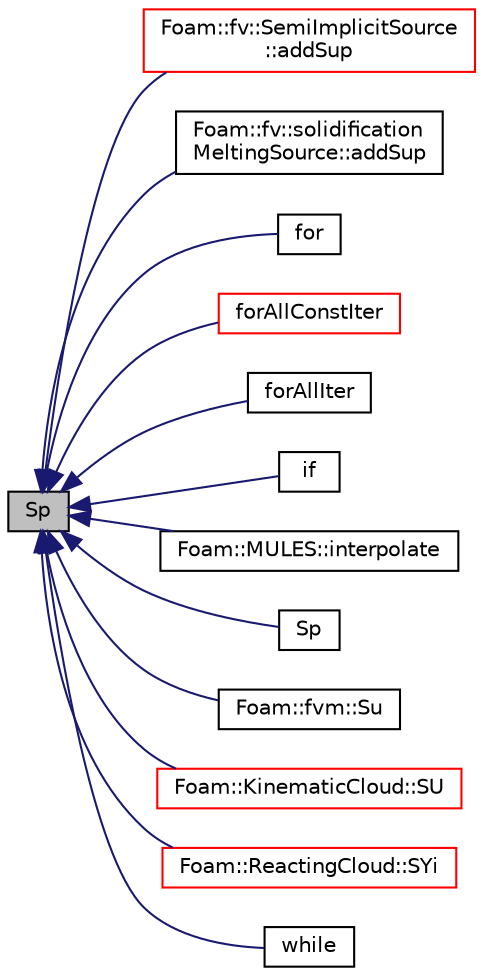 digraph "Sp"
{
  bgcolor="transparent";
  edge [fontname="Helvetica",fontsize="10",labelfontname="Helvetica",labelfontsize="10"];
  node [fontname="Helvetica",fontsize="10",shape=record];
  rankdir="LR";
  Node1 [label="Sp",height=0.2,width=0.4,color="black", fillcolor="grey75", style="filled", fontcolor="black"];
  Node1 -> Node2 [dir="back",color="midnightblue",fontsize="10",style="solid",fontname="Helvetica"];
  Node2 [label="Foam::fv::SemiImplicitSource\l::addSup",height=0.2,width=0.4,color="red",URL="$a02277.html#a1ee48a8055fa0cf69ffb5ed424c93bb5",tooltip="Add explicit contribution to equation. "];
  Node1 -> Node3 [dir="back",color="midnightblue",fontsize="10",style="solid",fontname="Helvetica"];
  Node3 [label="Foam::fv::solidification\lMeltingSource::addSup",height=0.2,width=0.4,color="black",URL="$a02376.html#a921ab0aacd899760d7f4a2ec0b0241bd",tooltip="Add implicit contribution to momentum equation. "];
  Node1 -> Node4 [dir="back",color="midnightblue",fontsize="10",style="solid",fontname="Helvetica"];
  Node4 [label="for",height=0.2,width=0.4,color="black",URL="$a03270.html#ae9610aff8f04c828f9db802f66a18f67"];
  Node1 -> Node5 [dir="back",color="midnightblue",fontsize="10",style="solid",fontname="Helvetica"];
  Node5 [label="forAllConstIter",height=0.2,width=0.4,color="red",URL="$a02966.html#ae21e2836509b0fa7f7cedf6493b11b09"];
  Node1 -> Node6 [dir="back",color="midnightblue",fontsize="10",style="solid",fontname="Helvetica"];
  Node6 [label="forAllIter",height=0.2,width=0.4,color="black",URL="$a03425.html#aaaca96f2de03e39be860dca1ff20ef39"];
  Node1 -> Node7 [dir="back",color="midnightblue",fontsize="10",style="solid",fontname="Helvetica"];
  Node7 [label="if",height=0.2,width=0.4,color="black",URL="$a02964.html#a8b7f998449b569bf0b55d8c54cbac3cc"];
  Node1 -> Node8 [dir="back",color="midnightblue",fontsize="10",style="solid",fontname="Helvetica"];
  Node8 [label="Foam::MULES::interpolate",height=0.2,width=0.4,color="black",URL="$a10800.html#a4af43c1eb899cea598bb952c0b19e55d"];
  Node1 -> Node9 [dir="back",color="midnightblue",fontsize="10",style="solid",fontname="Helvetica"];
  Node9 [label="Sp",height=0.2,width=0.4,color="black",URL="$a10776.html#a07f9d072f70ee6a728cc53a5cd8ef7e7"];
  Node1 -> Node10 [dir="back",color="midnightblue",fontsize="10",style="solid",fontname="Helvetica"];
  Node10 [label="Foam::fvm::Su",height=0.2,width=0.4,color="black",URL="$a10777.html#a1248a175a9e215137124769af525cda7"];
  Node1 -> Node11 [dir="back",color="midnightblue",fontsize="10",style="solid",fontname="Helvetica"];
  Node11 [label="Foam::KinematicCloud::SU",height=0.2,width=0.4,color="red",URL="$a01234.html#ab2dcf6319da8f997262ed598a836d9e0",tooltip="Return tmp momentum source term. "];
  Node1 -> Node12 [dir="back",color="midnightblue",fontsize="10",style="solid",fontname="Helvetica"];
  Node12 [label="Foam::ReactingCloud::SYi",height=0.2,width=0.4,color="red",URL="$a02086.html#a37c32a19a71662c1a3e7777e54a1db28",tooltip="Return mass source term for specie i - specie eqn. "];
  Node1 -> Node13 [dir="back",color="midnightblue",fontsize="10",style="solid",fontname="Helvetica"];
  Node13 [label="while",height=0.2,width=0.4,color="black",URL="$a02970.html#ab13470e79e249d04c443bf59be9ff31d"];
}
